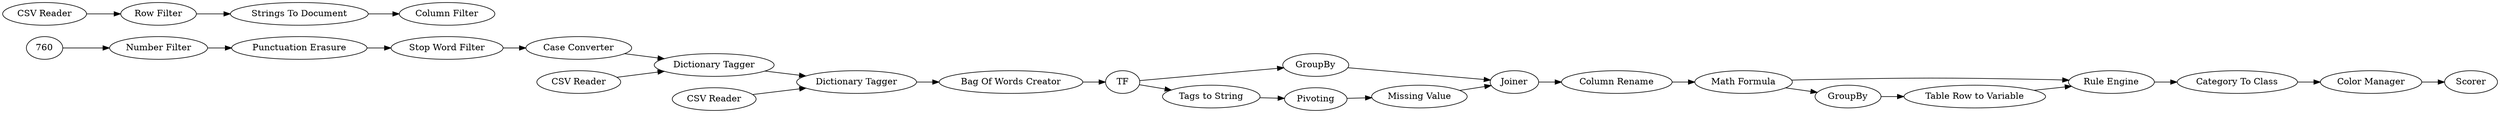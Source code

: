 digraph {
	276 [label="Color Manager"]
	304 [label=GroupBy]
	297 [label="Tags to String"]
	313 [label="Missing Value"]
	315 [label=Pivoting]
	756 [label="Dictionary Tagger"]
	757 [label="Dictionary Tagger"]
	275 [label="Category To Class"]
	306 [label=Joiner]
	307 [label="Column Rename"]
	308 [label="Math Formula"]
	309 [label="Rule Engine"]
	310 [label=GroupBy]
	311 [label="Table Row to Variable"]
	303 [label=TF]
	305 [label="Bag Of Words Creator"]
	126 [label="Row Filter"]
	128 [label="Column Filter"]
	166 [label="Strings To Document"]
	290 [label="CSV Reader"]
	112 [label="Case Converter"]
	115 [label="Punctuation Erasure"]
	116 [label="Number Filter"]
	119 [label="Stop Word Filter"]
	762 [label=Scorer]
	763 [label="CSV Reader"]
	764 [label="CSV Reader"]
	297 -> 315
	315 -> 313
	306 -> 307
	307 -> 308
	308 -> 309
	308 -> 310
	309 -> 275
	310 -> 311
	311 -> 309
	305 -> 303
	126 -> 166
	166 -> 128
	290 -> 126
	115 -> 119
	116 -> 115
	119 -> 112
	276 -> 762
	304 -> 306
	313 -> 306
	756 -> 757
	757 -> 305
	275 -> 276
	303 -> 304
	303 -> 297
	760 -> 116
	112 -> 756
	763 -> 756
	764 -> 757
	rankdir=LR
}
